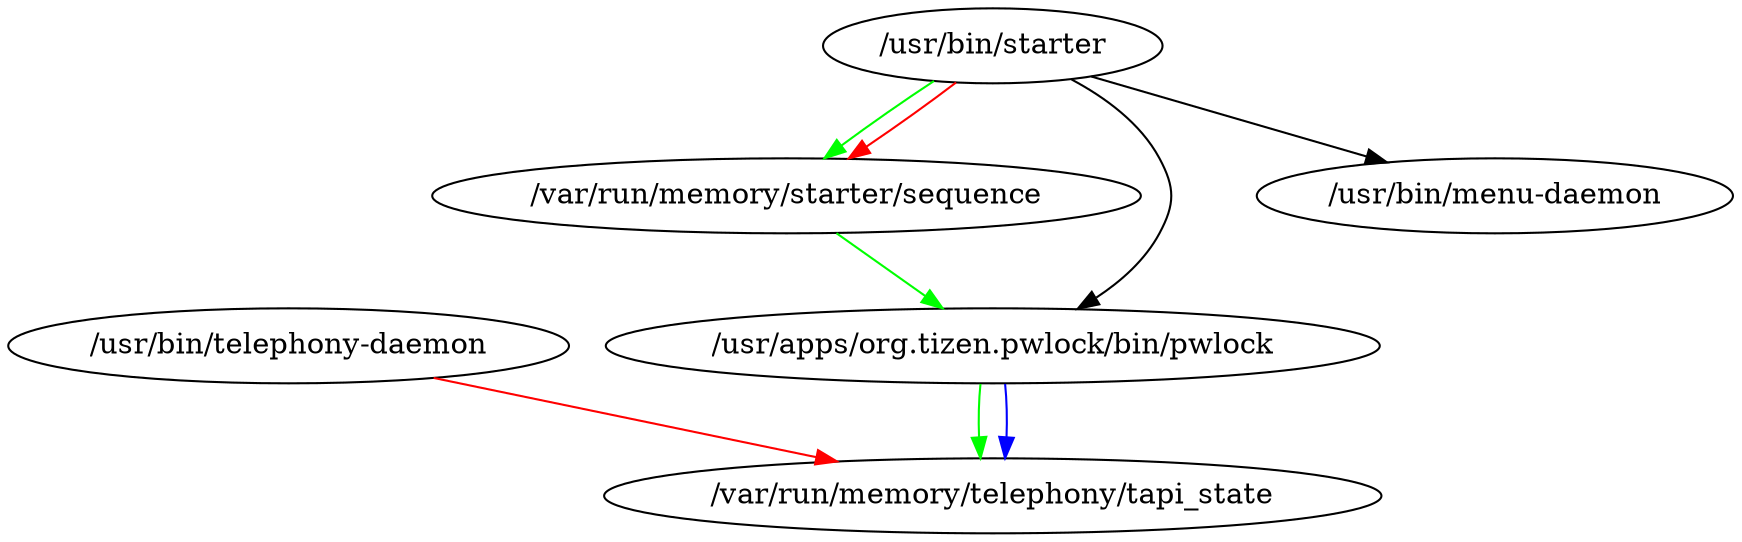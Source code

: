 digraph graphname {
#rankdir=LR;
edge [color=green];
##"/opt/var/kdb/db/pwlock/first_boot" -- "/usr/apps/org.tizen.pwlock/bin/pwlock";
##"/opt/var/kdb/db/pwlock/first_boot" -- "/usr/bin/starter";
#"/opt/var/kdb/db/menu_widget/regionformat" -- "/usr/apps/org.tizen.pwlock/bin/pwlock";
#"/var/run/memory/pwlock/state" -- "/usr/apps/org.tizen.pwlock/bin/pwlock";
"/var/run/memory/starter/sequence" -> "/usr/apps/org.tizen.pwlock/bin/pwlock";
"/usr/bin/starter" -> "/var/run/memory/starter/sequence";
"/usr/apps/org.tizen.pwlock/bin/pwlock" -> "/var/run/memory/telephony/tapi_state"
##"/var/run/memory/telephony/telephony_ready" -- "/usr/apps/org.tizen.pwlock/bin/pwlock";
#"/usr/bin/starter" -> "/opt/var/kdb/db/setting/menuscreen/package_name"

edge [color=red];
"/usr/bin/telephony-daemon" -> "/var/run/memory/telephony/tapi_state";
##"/usr/bin/telephony-daemon" -- "/var/run/memory/telephony/telephony_ready";
"/usr/bin/starter" -> "/var/run/memory/starter/sequence";

edge [color=blue];
#"/usr/apps/org.tizen.pwlock/bin/pwlock" -- "/opt/var/kdb/db/menu_widget/language";
#"/usr/apps/org.tizen.pwlock/bin/pwlock" -- "/opt/var/kdb/db/menu_widget/regionformat";
#"/usr/apps/org.tizen.pwlock/bin/pwlock" -- "/opt/var/kdb/db/menu_widget/regionformat_time1224";
#"/usr/apps/org.tizen.pwlock/bin/pwlock" -- "/var/run/memory/call/state";
#"/usr/apps/org.tizen.pwlock/bin/pwlock" -- "/var/run/memory/sysman/battery_status_low";
"/usr/apps/org.tizen.pwlock/bin/pwlock"-> "/var/run/memory/telephony/tapi_state";

edge [color=black];
"/usr/bin/starter" -> "/usr/apps/org.tizen.pwlock/bin/pwlock";
"/usr/bin/starter" -> "/usr/bin/menu-daemon"
}
